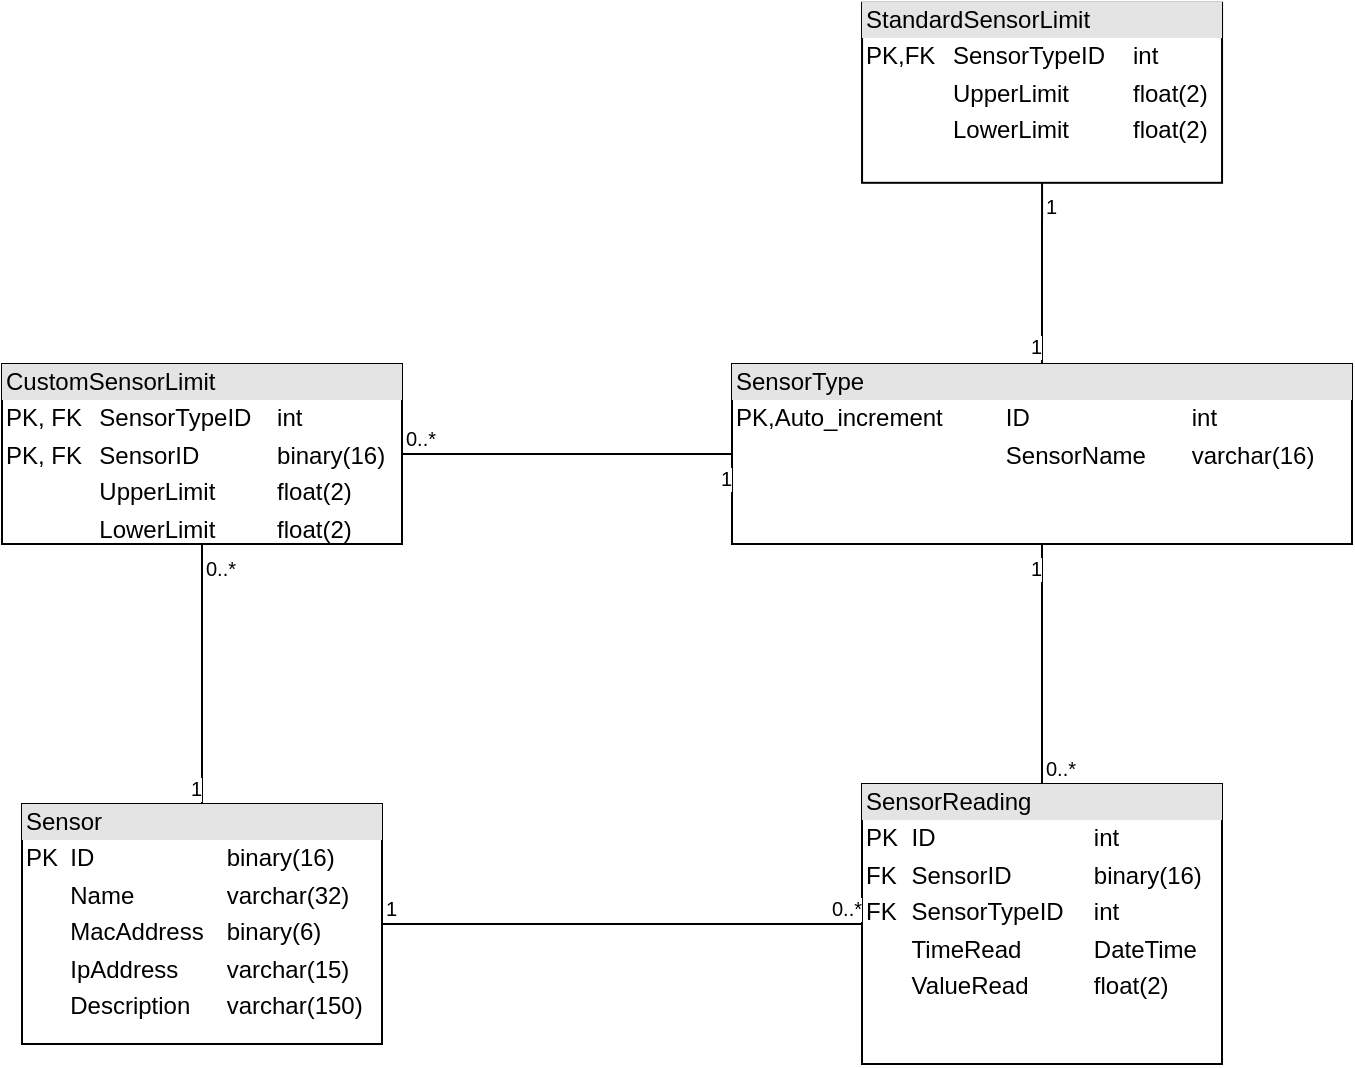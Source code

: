 <mxfile version="11.1.1" type="device"><diagram id="aNenFZurzg7Py9j0L7uN" name="Page-1"><mxGraphModel dx="1086" dy="1908" grid="1" gridSize="10" guides="1" tooltips="1" connect="1" arrows="1" fold="1" page="1" pageScale="1" pageWidth="850" pageHeight="1100" math="0" shadow="0"><root><mxCell id="0"/><mxCell id="1" parent="0"/><mxCell id="CdMBE6CIrz-JULy5waTR-2" value="&lt;div style=&quot;box-sizing: border-box ; width: 100% ; background: #e4e4e4 ; padding: 2px&quot;&gt;Sensor&lt;/div&gt;&lt;table style=&quot;width: 100% ; font-size: 1em&quot; cellpadding=&quot;2&quot; cellspacing=&quot;0&quot;&gt;&lt;tbody&gt;&lt;tr&gt;&lt;td&gt;PK&lt;/td&gt;&lt;td&gt;ID&lt;/td&gt;&lt;td&gt;binary(16)&lt;/td&gt;&lt;/tr&gt;&lt;tr&gt;&lt;td&gt;&lt;br&gt;&lt;/td&gt;&lt;td&gt;Name&lt;/td&gt;&lt;td&gt;varchar(32)&lt;/td&gt;&lt;/tr&gt;&lt;tr&gt;&lt;td&gt;&lt;/td&gt;&lt;td&gt;MacAddress&lt;/td&gt;&lt;td&gt;binary(6)&lt;/td&gt;&lt;/tr&gt;&lt;tr&gt;&lt;td&gt;&lt;br&gt;&lt;/td&gt;&lt;td&gt;IpAddress&lt;/td&gt;&lt;td&gt;varchar(15)&lt;/td&gt;&lt;/tr&gt;&lt;tr&gt;&lt;td&gt;&lt;br&gt;&lt;/td&gt;&lt;td&gt;Description&lt;/td&gt;&lt;td&gt;varchar(150)&lt;/td&gt;&lt;/tr&gt;&lt;/tbody&gt;&lt;/table&gt;" style="verticalAlign=top;align=left;overflow=fill;html=1;" parent="1" vertex="1"><mxGeometry x="30" y="250" width="180" height="120" as="geometry"/></mxCell><mxCell id="CdMBE6CIrz-JULy5waTR-4" value="&lt;div style=&quot;box-sizing: border-box ; width: 100% ; background: #e4e4e4 ; padding: 2px&quot;&gt;SensorReading&lt;/div&gt;&lt;table style=&quot;width: 100% ; font-size: 1em&quot; cellpadding=&quot;2&quot; cellspacing=&quot;0&quot;&gt;&lt;tbody&gt;&lt;tr&gt;&lt;td&gt;PK&lt;/td&gt;&lt;td&gt;ID&lt;/td&gt;&lt;td&gt;int&lt;/td&gt;&lt;/tr&gt;&lt;tr&gt;&lt;td&gt;FK&lt;/td&gt;&lt;td&gt;SensorID&lt;br&gt;&lt;/td&gt;&lt;td&gt;binary(16)&lt;/td&gt;&lt;/tr&gt;&lt;tr&gt;&lt;td&gt;FK&lt;/td&gt;&lt;td&gt;SensorTypeID&lt;/td&gt;&lt;td&gt;int&lt;br&gt;&lt;/td&gt;&lt;/tr&gt;&lt;tr&gt;&lt;td&gt;&lt;/td&gt;&lt;td&gt;TimeRead&lt;/td&gt;&lt;td&gt;DateTime&lt;/td&gt;&lt;/tr&gt;&lt;tr&gt;&lt;td&gt;&lt;br&gt;&lt;/td&gt;&lt;td&gt;ValueRead&lt;/td&gt;&lt;td&gt;float(2)&lt;/td&gt;&lt;/tr&gt;&lt;/tbody&gt;&lt;/table&gt;" style="verticalAlign=top;align=left;overflow=fill;html=1;" parent="1" vertex="1"><mxGeometry x="450" y="240" width="180" height="140" as="geometry"/></mxCell><mxCell id="CdMBE6CIrz-JULy5waTR-5" value="&lt;div style=&quot;box-sizing: border-box ; width: 100% ; background: #e4e4e4 ; padding: 2px&quot;&gt;SensorType&lt;/div&gt;&lt;table style=&quot;width: 100% ; font-size: 1em&quot; cellpadding=&quot;2&quot; cellspacing=&quot;0&quot;&gt;&lt;tbody&gt;&lt;tr&gt;&lt;td&gt;PK,Auto_increment&lt;/td&gt;&lt;td&gt;ID&lt;/td&gt;&lt;td&gt;int&lt;/td&gt;&lt;/tr&gt;&lt;tr&gt;&lt;td&gt;&lt;br&gt;&lt;/td&gt;&lt;td&gt;SensorName&lt;/td&gt;&lt;td&gt;varchar(16)&lt;/td&gt;&lt;/tr&gt;&lt;/tbody&gt;&lt;/table&gt;" style="verticalAlign=top;align=left;overflow=fill;html=1;" parent="1" vertex="1"><mxGeometry x="385" y="30" width="310" height="90" as="geometry"/></mxCell><mxCell id="CdMBE6CIrz-JULy5waTR-6" value="" style="endArrow=none;html=1;edgeStyle=orthogonalEdgeStyle;exitX=1;exitY=0.5;exitDx=0;exitDy=0;entryX=0;entryY=0.5;entryDx=0;entryDy=0;" parent="1" source="CdMBE6CIrz-JULy5waTR-2" target="CdMBE6CIrz-JULy5waTR-4" edge="1"><mxGeometry relative="1" as="geometry"><mxPoint x="180" y="520" as="sourcePoint"/><mxPoint x="340" y="520" as="targetPoint"/></mxGeometry></mxCell><mxCell id="CdMBE6CIrz-JULy5waTR-7" value="1" style="resizable=0;html=1;align=left;verticalAlign=bottom;labelBackgroundColor=#ffffff;fontSize=10;" parent="CdMBE6CIrz-JULy5waTR-6" connectable="0" vertex="1"><mxGeometry x="-1" relative="1" as="geometry"/></mxCell><mxCell id="CdMBE6CIrz-JULy5waTR-8" value="0..*" style="resizable=0;html=1;align=right;verticalAlign=bottom;labelBackgroundColor=#ffffff;fontSize=10;" parent="CdMBE6CIrz-JULy5waTR-6" connectable="0" vertex="1"><mxGeometry x="1" relative="1" as="geometry"/></mxCell><mxCell id="CdMBE6CIrz-JULy5waTR-9" value="" style="endArrow=none;html=1;edgeStyle=orthogonalEdgeStyle;exitX=0.5;exitY=0;exitDx=0;exitDy=0;entryX=0.5;entryY=1;entryDx=0;entryDy=0;" parent="1" source="CdMBE6CIrz-JULy5waTR-4" target="CdMBE6CIrz-JULy5waTR-5" edge="1"><mxGeometry relative="1" as="geometry"><mxPoint x="380" y="170" as="sourcePoint"/><mxPoint x="540" y="170" as="targetPoint"/></mxGeometry></mxCell><mxCell id="CdMBE6CIrz-JULy5waTR-10" value="0..*" style="resizable=0;html=1;align=left;verticalAlign=bottom;labelBackgroundColor=#ffffff;fontSize=10;" parent="CdMBE6CIrz-JULy5waTR-9" connectable="0" vertex="1"><mxGeometry x="-1" relative="1" as="geometry"/></mxCell><mxCell id="CdMBE6CIrz-JULy5waTR-11" value="1" style="resizable=0;html=1;align=right;verticalAlign=bottom;labelBackgroundColor=#ffffff;fontSize=10;" parent="CdMBE6CIrz-JULy5waTR-9" connectable="0" vertex="1"><mxGeometry x="1" relative="1" as="geometry"><mxPoint y="20" as="offset"/></mxGeometry></mxCell><mxCell id="CdMBE6CIrz-JULy5waTR-13" value="&lt;div style=&quot;box-sizing: border-box ; width: 100% ; background: #e4e4e4 ; padding: 2px&quot;&gt;StandardSensorLimit&lt;/div&gt;&lt;table style=&quot;width: 100% ; font-size: 1em&quot; cellpadding=&quot;2&quot; cellspacing=&quot;0&quot;&gt;&lt;tbody&gt;&lt;tr&gt;&lt;td&gt;PK,FK&lt;/td&gt;&lt;td&gt;SensorTypeID&lt;/td&gt;&lt;td&gt;int&lt;/td&gt;&lt;/tr&gt;&lt;tr&gt;&lt;td&gt;&lt;br&gt;&lt;/td&gt;&lt;td&gt;UpperLimit&lt;/td&gt;&lt;td&gt;float(2)&lt;br&gt;&lt;/td&gt;&lt;/tr&gt;&lt;tr&gt;&lt;td&gt;&lt;br&gt;&lt;/td&gt;&lt;td&gt;LowerLimit&lt;/td&gt;&lt;td&gt;float(2)&lt;/td&gt;&lt;/tr&gt;&lt;/tbody&gt;&lt;/table&gt;" style="verticalAlign=top;align=left;overflow=fill;html=1;" parent="1" vertex="1"><mxGeometry x="450.024" y="-150.595" width="180" height="90" as="geometry"/></mxCell><mxCell id="CdMBE6CIrz-JULy5waTR-14" value="" style="endArrow=none;html=1;edgeStyle=orthogonalEdgeStyle;entryX=0.5;entryY=0;entryDx=0;entryDy=0;exitX=0.5;exitY=1;exitDx=0;exitDy=0;" parent="1" source="CdMBE6CIrz-JULy5waTR-13" target="CdMBE6CIrz-JULy5waTR-5" edge="1"><mxGeometry relative="1" as="geometry"><mxPoint x="410" y="150" as="sourcePoint"/><mxPoint x="550.143" y="129.905" as="targetPoint"/></mxGeometry></mxCell><mxCell id="CdMBE6CIrz-JULy5waTR-15" value="1" style="resizable=0;html=1;align=left;verticalAlign=bottom;labelBackgroundColor=#ffffff;fontSize=10;" parent="CdMBE6CIrz-JULy5waTR-14" connectable="0" vertex="1"><mxGeometry x="-1" relative="1" as="geometry"><mxPoint y="20.5" as="offset"/></mxGeometry></mxCell><mxCell id="CdMBE6CIrz-JULy5waTR-16" value="1" style="resizable=0;html=1;align=right;verticalAlign=bottom;labelBackgroundColor=#ffffff;fontSize=10;" parent="CdMBE6CIrz-JULy5waTR-14" connectable="0" vertex="1"><mxGeometry x="1" relative="1" as="geometry"><mxPoint as="offset"/></mxGeometry></mxCell><mxCell id="CdMBE6CIrz-JULy5waTR-17" value="&lt;div style=&quot;box-sizing: border-box ; width: 100% ; background: #e4e4e4 ; padding: 2px&quot;&gt;CustomSensorLimit&lt;/div&gt;&lt;table style=&quot;width: 100% ; font-size: 1em&quot; cellpadding=&quot;2&quot; cellspacing=&quot;0&quot;&gt;&lt;tbody&gt;&lt;tr&gt;&lt;td&gt;PK, FK&lt;/td&gt;&lt;td&gt;SensorTypeID&lt;/td&gt;&lt;td&gt;int&lt;/td&gt;&lt;/tr&gt;&lt;tr&gt;&lt;td&gt;PK, FK&lt;/td&gt;&lt;td&gt;SensorID&lt;/td&gt;&lt;td&gt;binary(16)&lt;/td&gt;&lt;/tr&gt;&lt;tr&gt;&lt;td&gt;&lt;br&gt;&lt;/td&gt;&lt;td&gt;UpperLimit&lt;/td&gt;&lt;td&gt;float(2)&lt;/td&gt;&lt;/tr&gt;&lt;tr&gt;&lt;td&gt;&lt;br&gt;&lt;/td&gt;&lt;td&gt;LowerLimit&lt;/td&gt;&lt;td&gt;float(2)&lt;/td&gt;&lt;/tr&gt;&lt;/tbody&gt;&lt;/table&gt;" style="verticalAlign=top;align=left;overflow=fill;html=1;" parent="1" vertex="1"><mxGeometry x="20" y="30" width="200" height="90" as="geometry"/></mxCell><mxCell id="CdMBE6CIrz-JULy5waTR-18" value="" style="endArrow=none;html=1;edgeStyle=orthogonalEdgeStyle;exitX=1;exitY=0.5;exitDx=0;exitDy=0;entryX=0;entryY=0.5;entryDx=0;entryDy=0;" parent="1" source="CdMBE6CIrz-JULy5waTR-17" target="CdMBE6CIrz-JULy5waTR-5" edge="1"><mxGeometry relative="1" as="geometry"><mxPoint x="550.143" y="249.905" as="sourcePoint"/><mxPoint x="550.143" y="129.905" as="targetPoint"/></mxGeometry></mxCell><mxCell id="CdMBE6CIrz-JULy5waTR-19" value="0..*" style="resizable=0;html=1;align=left;verticalAlign=bottom;labelBackgroundColor=#ffffff;fontSize=10;" parent="CdMBE6CIrz-JULy5waTR-18" connectable="0" vertex="1"><mxGeometry x="-1" relative="1" as="geometry"/></mxCell><mxCell id="CdMBE6CIrz-JULy5waTR-20" value="1" style="resizable=0;html=1;align=right;verticalAlign=bottom;labelBackgroundColor=#ffffff;fontSize=10;" parent="CdMBE6CIrz-JULy5waTR-18" connectable="0" vertex="1"><mxGeometry x="1" relative="1" as="geometry"><mxPoint y="20" as="offset"/></mxGeometry></mxCell><mxCell id="CdMBE6CIrz-JULy5waTR-21" value="" style="endArrow=none;html=1;edgeStyle=orthogonalEdgeStyle;exitX=0.5;exitY=1;exitDx=0;exitDy=0;entryX=0.5;entryY=0;entryDx=0;entryDy=0;" parent="1" source="CdMBE6CIrz-JULy5waTR-17" target="CdMBE6CIrz-JULy5waTR-2" edge="1"><mxGeometry relative="1" as="geometry"><mxPoint x="220.143" y="85.143" as="sourcePoint"/><mxPoint x="460.143" y="85.143" as="targetPoint"/></mxGeometry></mxCell><mxCell id="CdMBE6CIrz-JULy5waTR-22" value="0..*" style="resizable=0;html=1;align=left;verticalAlign=bottom;labelBackgroundColor=#ffffff;fontSize=10;" parent="CdMBE6CIrz-JULy5waTR-21" connectable="0" vertex="1"><mxGeometry x="-1" relative="1" as="geometry"><mxPoint y="20" as="offset"/></mxGeometry></mxCell><mxCell id="CdMBE6CIrz-JULy5waTR-23" value="1" style="resizable=0;html=1;align=right;verticalAlign=bottom;labelBackgroundColor=#ffffff;fontSize=10;" parent="CdMBE6CIrz-JULy5waTR-21" connectable="0" vertex="1"><mxGeometry x="1" relative="1" as="geometry"><mxPoint as="offset"/></mxGeometry></mxCell></root></mxGraphModel></diagram></mxfile>